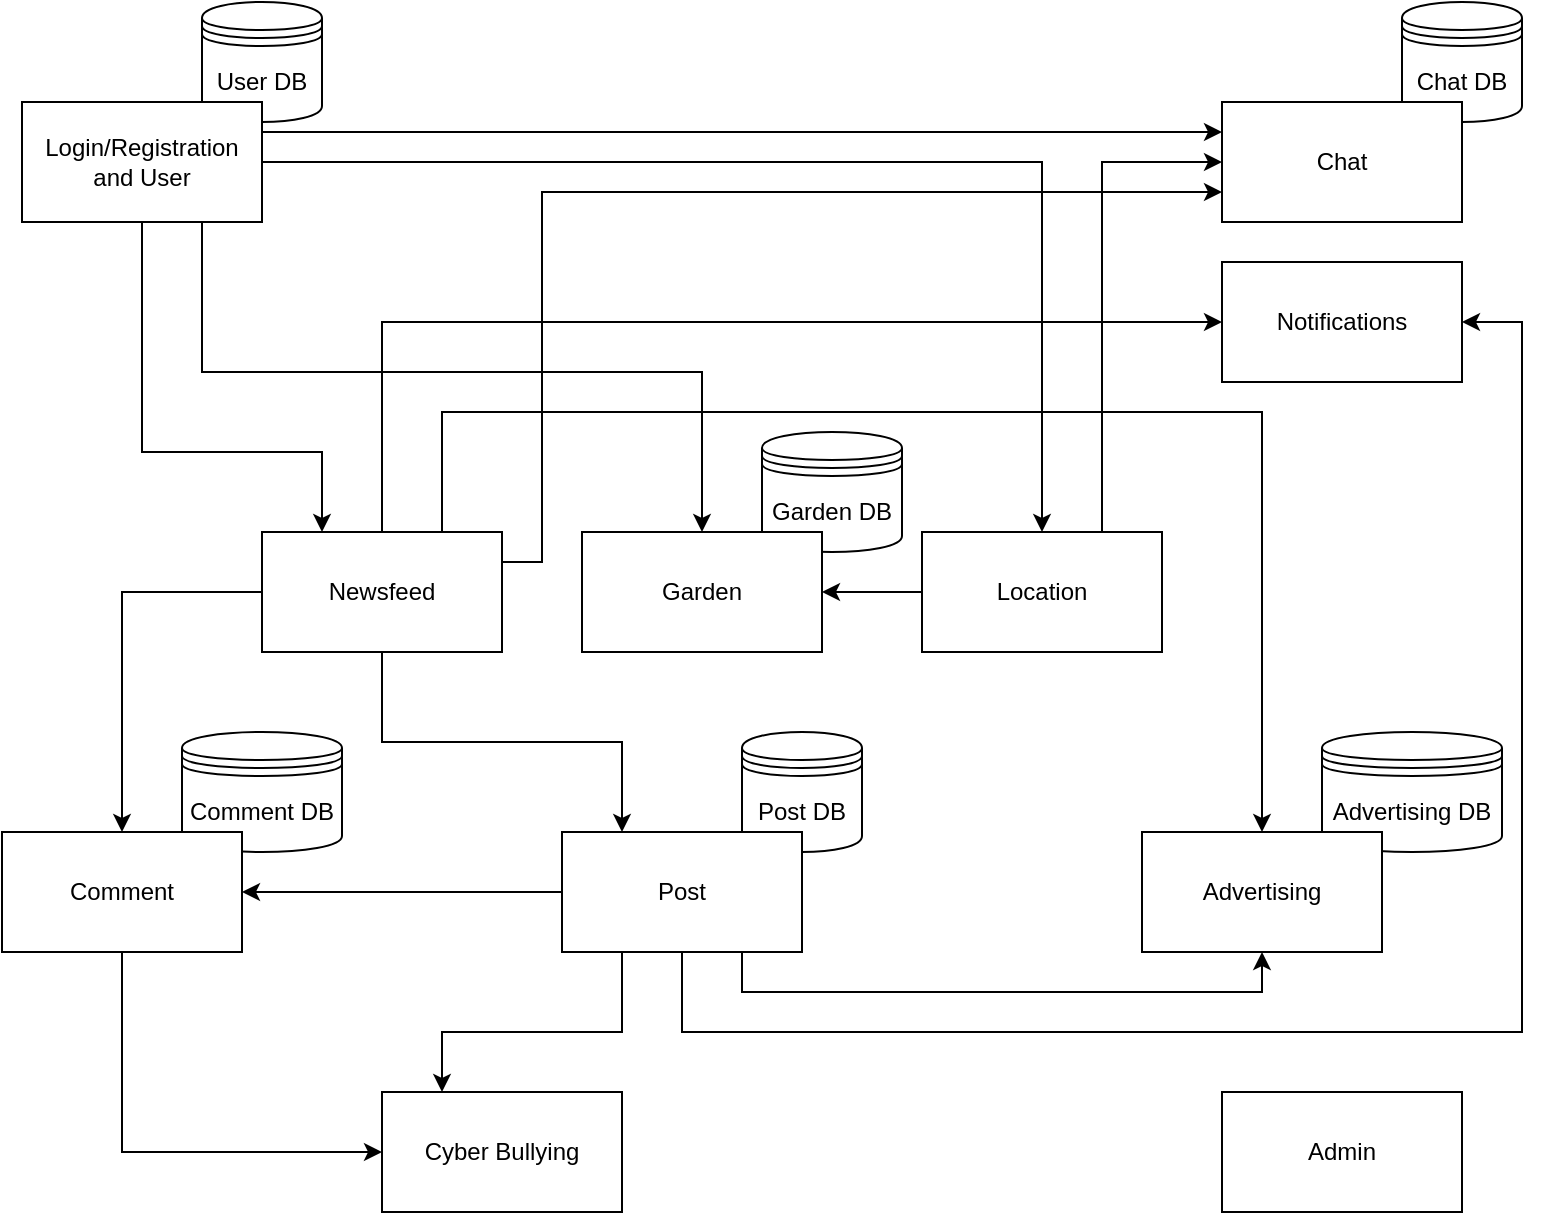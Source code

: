 <mxfile version="10.6.7" type="device"><diagram id="bQ7v5Z1kKgRzp1utDex5" name="Page-1"><mxGraphModel dx="1394" dy="771" grid="1" gridSize="10" guides="1" tooltips="1" connect="1" arrows="1" fold="1" page="1" pageScale="1" pageWidth="827" pageHeight="1169" math="0" shadow="0"><root><mxCell id="0"/><mxCell id="1" parent="0"/><mxCell id="YPjKdJVKaRNH1fI-8mwj-19" value="Advertising DB" style="shape=datastore;whiteSpace=wrap;html=1;" parent="1" vertex="1"><mxGeometry x="710" y="460" width="90" height="60" as="geometry"/></mxCell><mxCell id="YPjKdJVKaRNH1fI-8mwj-17" value="Post DB" style="shape=datastore;whiteSpace=wrap;html=1;" parent="1" vertex="1"><mxGeometry x="420" y="460" width="60" height="60" as="geometry"/></mxCell><mxCell id="YPjKdJVKaRNH1fI-8mwj-16" value="Comment DB" style="shape=datastore;whiteSpace=wrap;html=1;" parent="1" vertex="1"><mxGeometry x="140" y="460" width="80" height="60" as="geometry"/></mxCell><mxCell id="YPjKdJVKaRNH1fI-8mwj-15" value="Garden DB" style="shape=datastore;whiteSpace=wrap;html=1;" parent="1" vertex="1"><mxGeometry x="430" y="310" width="70" height="60" as="geometry"/></mxCell><mxCell id="YPjKdJVKaRNH1fI-8mwj-14" value="Chat DB" style="shape=datastore;whiteSpace=wrap;html=1;" parent="1" vertex="1"><mxGeometry x="750" y="95" width="60" height="60" as="geometry"/></mxCell><mxCell id="YPjKdJVKaRNH1fI-8mwj-13" value="User DB" style="shape=datastore;whiteSpace=wrap;html=1;" parent="1" vertex="1"><mxGeometry x="150" y="95" width="60" height="60" as="geometry"/></mxCell><mxCell id="YPjKdJVKaRNH1fI-8mwj-23" style="edgeStyle=orthogonalEdgeStyle;rounded=0;orthogonalLoop=1;jettySize=auto;html=1;exitX=1;exitY=0.25;exitDx=0;exitDy=0;entryX=0;entryY=0.25;entryDx=0;entryDy=0;" parent="1" source="YPjKdJVKaRNH1fI-8mwj-1" target="YPjKdJVKaRNH1fI-8mwj-2" edge="1"><mxGeometry relative="1" as="geometry"/></mxCell><mxCell id="YPjKdJVKaRNH1fI-8mwj-24" style="edgeStyle=orthogonalEdgeStyle;rounded=0;orthogonalLoop=1;jettySize=auto;html=1;exitX=1;exitY=0.5;exitDx=0;exitDy=0;" parent="1" source="YPjKdJVKaRNH1fI-8mwj-1" target="YPjKdJVKaRNH1fI-8mwj-6" edge="1"><mxGeometry relative="1" as="geometry"/></mxCell><mxCell id="YPjKdJVKaRNH1fI-8mwj-25" style="edgeStyle=orthogonalEdgeStyle;rounded=0;orthogonalLoop=1;jettySize=auto;html=1;exitX=0.75;exitY=1;exitDx=0;exitDy=0;entryX=0.5;entryY=0;entryDx=0;entryDy=0;" parent="1" source="YPjKdJVKaRNH1fI-8mwj-1" target="YPjKdJVKaRNH1fI-8mwj-4" edge="1"><mxGeometry relative="1" as="geometry"><Array as="points"><mxPoint x="150" y="280"/><mxPoint x="400" y="280"/></Array></mxGeometry></mxCell><mxCell id="YPjKdJVKaRNH1fI-8mwj-26" style="edgeStyle=orthogonalEdgeStyle;rounded=0;orthogonalLoop=1;jettySize=auto;html=1;exitX=0.5;exitY=1;exitDx=0;exitDy=0;entryX=0.25;entryY=0;entryDx=0;entryDy=0;" parent="1" source="YPjKdJVKaRNH1fI-8mwj-1" target="YPjKdJVKaRNH1fI-8mwj-3" edge="1"><mxGeometry relative="1" as="geometry"><Array as="points"><mxPoint x="120" y="320"/><mxPoint x="210" y="320"/></Array></mxGeometry></mxCell><mxCell id="YPjKdJVKaRNH1fI-8mwj-1" value="Login/Registration and User" style="rounded=0;whiteSpace=wrap;html=1;" parent="1" vertex="1"><mxGeometry x="60" y="145" width="120" height="60" as="geometry"/></mxCell><mxCell id="YPjKdJVKaRNH1fI-8mwj-2" value="Chat" style="rounded=0;whiteSpace=wrap;html=1;" parent="1" vertex="1"><mxGeometry x="660" y="145" width="120" height="60" as="geometry"/></mxCell><mxCell id="YPjKdJVKaRNH1fI-8mwj-27" style="edgeStyle=orthogonalEdgeStyle;rounded=0;orthogonalLoop=1;jettySize=auto;html=1;exitX=0;exitY=0.5;exitDx=0;exitDy=0;" parent="1" source="YPjKdJVKaRNH1fI-8mwj-3" target="YPjKdJVKaRNH1fI-8mwj-7" edge="1"><mxGeometry relative="1" as="geometry"/></mxCell><mxCell id="YPjKdJVKaRNH1fI-8mwj-28" style="edgeStyle=orthogonalEdgeStyle;rounded=0;orthogonalLoop=1;jettySize=auto;html=1;exitX=0.5;exitY=1;exitDx=0;exitDy=0;entryX=0.25;entryY=0;entryDx=0;entryDy=0;" parent="1" source="YPjKdJVKaRNH1fI-8mwj-3" target="YPjKdJVKaRNH1fI-8mwj-8" edge="1"><mxGeometry relative="1" as="geometry"/></mxCell><mxCell id="YPjKdJVKaRNH1fI-8mwj-30" style="edgeStyle=orthogonalEdgeStyle;rounded=0;orthogonalLoop=1;jettySize=auto;html=1;exitX=0.75;exitY=0;exitDx=0;exitDy=0;entryX=0.5;entryY=0;entryDx=0;entryDy=0;" parent="1" source="YPjKdJVKaRNH1fI-8mwj-3" target="YPjKdJVKaRNH1fI-8mwj-10" edge="1"><mxGeometry relative="1" as="geometry"><Array as="points"><mxPoint x="270" y="300"/><mxPoint x="680" y="300"/></Array></mxGeometry></mxCell><mxCell id="YPjKdJVKaRNH1fI-8mwj-31" style="edgeStyle=orthogonalEdgeStyle;rounded=0;orthogonalLoop=1;jettySize=auto;html=1;exitX=0.5;exitY=0;exitDx=0;exitDy=0;entryX=0;entryY=0.5;entryDx=0;entryDy=0;" parent="1" source="YPjKdJVKaRNH1fI-8mwj-3" target="YPjKdJVKaRNH1fI-8mwj-5" edge="1"><mxGeometry relative="1" as="geometry"><Array as="points"><mxPoint x="240" y="255"/></Array></mxGeometry></mxCell><mxCell id="YPjKdJVKaRNH1fI-8mwj-37" style="edgeStyle=orthogonalEdgeStyle;rounded=0;orthogonalLoop=1;jettySize=auto;html=1;exitX=1;exitY=0.25;exitDx=0;exitDy=0;entryX=0;entryY=0.75;entryDx=0;entryDy=0;" parent="1" source="YPjKdJVKaRNH1fI-8mwj-3" target="YPjKdJVKaRNH1fI-8mwj-2" edge="1"><mxGeometry relative="1" as="geometry"><Array as="points"><mxPoint x="320" y="375"/><mxPoint x="320" y="190"/></Array></mxGeometry></mxCell><mxCell id="YPjKdJVKaRNH1fI-8mwj-3" value="Newsfeed" style="rounded=0;whiteSpace=wrap;html=1;" parent="1" vertex="1"><mxGeometry x="180" y="360" width="120" height="60" as="geometry"/></mxCell><mxCell id="YPjKdJVKaRNH1fI-8mwj-4" value="Garden" style="rounded=0;whiteSpace=wrap;html=1;" parent="1" vertex="1"><mxGeometry x="340" y="360" width="120" height="60" as="geometry"/></mxCell><mxCell id="YPjKdJVKaRNH1fI-8mwj-5" value="&lt;div&gt;Notifications&lt;/div&gt;" style="rounded=0;whiteSpace=wrap;html=1;" parent="1" vertex="1"><mxGeometry x="660" y="225" width="120" height="60" as="geometry"/></mxCell><mxCell id="YPjKdJVKaRNH1fI-8mwj-32" style="edgeStyle=orthogonalEdgeStyle;rounded=0;orthogonalLoop=1;jettySize=auto;html=1;exitX=0;exitY=0.5;exitDx=0;exitDy=0;entryX=1;entryY=0.5;entryDx=0;entryDy=0;" parent="1" source="YPjKdJVKaRNH1fI-8mwj-6" target="YPjKdJVKaRNH1fI-8mwj-4" edge="1"><mxGeometry relative="1" as="geometry"/></mxCell><mxCell id="YPjKdJVKaRNH1fI-8mwj-39" style="edgeStyle=orthogonalEdgeStyle;rounded=0;orthogonalLoop=1;jettySize=auto;html=1;exitX=0.75;exitY=0;exitDx=0;exitDy=0;entryX=0;entryY=0.5;entryDx=0;entryDy=0;" parent="1" source="YPjKdJVKaRNH1fI-8mwj-6" target="YPjKdJVKaRNH1fI-8mwj-2" edge="1"><mxGeometry relative="1" as="geometry"/></mxCell><mxCell id="YPjKdJVKaRNH1fI-8mwj-6" value="Location" style="rounded=0;whiteSpace=wrap;html=1;" parent="1" vertex="1"><mxGeometry x="510" y="360" width="120" height="60" as="geometry"/></mxCell><mxCell id="YPjKdJVKaRNH1fI-8mwj-38" style="edgeStyle=orthogonalEdgeStyle;rounded=0;orthogonalLoop=1;jettySize=auto;html=1;exitX=0.5;exitY=1;exitDx=0;exitDy=0;entryX=0;entryY=0.5;entryDx=0;entryDy=0;" parent="1" source="YPjKdJVKaRNH1fI-8mwj-7" target="YPjKdJVKaRNH1fI-8mwj-11" edge="1"><mxGeometry relative="1" as="geometry"/></mxCell><mxCell id="YPjKdJVKaRNH1fI-8mwj-7" value="Comment" style="rounded=0;whiteSpace=wrap;html=1;" parent="1" vertex="1"><mxGeometry x="50" y="510" width="120" height="60" as="geometry"/></mxCell><mxCell id="YPjKdJVKaRNH1fI-8mwj-33" style="edgeStyle=orthogonalEdgeStyle;rounded=0;orthogonalLoop=1;jettySize=auto;html=1;exitX=0.25;exitY=1;exitDx=0;exitDy=0;entryX=0.25;entryY=0;entryDx=0;entryDy=0;" parent="1" source="YPjKdJVKaRNH1fI-8mwj-8" target="YPjKdJVKaRNH1fI-8mwj-11" edge="1"><mxGeometry relative="1" as="geometry"><Array as="points"><mxPoint x="360" y="610"/><mxPoint x="270" y="610"/></Array></mxGeometry></mxCell><mxCell id="YPjKdJVKaRNH1fI-8mwj-35" style="edgeStyle=orthogonalEdgeStyle;rounded=0;orthogonalLoop=1;jettySize=auto;html=1;exitX=0;exitY=0.5;exitDx=0;exitDy=0;entryX=1;entryY=0.5;entryDx=0;entryDy=0;exitPerimeter=0;" parent="1" source="YPjKdJVKaRNH1fI-8mwj-8" target="YPjKdJVKaRNH1fI-8mwj-7" edge="1"><mxGeometry relative="1" as="geometry"><Array as="points"><mxPoint x="190" y="540"/><mxPoint x="190" y="540"/></Array></mxGeometry></mxCell><mxCell id="YPjKdJVKaRNH1fI-8mwj-36" style="edgeStyle=orthogonalEdgeStyle;rounded=0;orthogonalLoop=1;jettySize=auto;html=1;exitX=0.75;exitY=1;exitDx=0;exitDy=0;entryX=0.5;entryY=1;entryDx=0;entryDy=0;" parent="1" source="YPjKdJVKaRNH1fI-8mwj-8" target="YPjKdJVKaRNH1fI-8mwj-10" edge="1"><mxGeometry relative="1" as="geometry"/></mxCell><mxCell id="YPjKdJVKaRNH1fI-8mwj-40" style="edgeStyle=orthogonalEdgeStyle;rounded=0;orthogonalLoop=1;jettySize=auto;html=1;exitX=0.5;exitY=1;exitDx=0;exitDy=0;entryX=1;entryY=0.5;entryDx=0;entryDy=0;" parent="1" source="YPjKdJVKaRNH1fI-8mwj-8" target="YPjKdJVKaRNH1fI-8mwj-5" edge="1"><mxGeometry relative="1" as="geometry"><Array as="points"><mxPoint x="390" y="610"/><mxPoint x="810" y="610"/><mxPoint x="810" y="255"/></Array></mxGeometry></mxCell><mxCell id="YPjKdJVKaRNH1fI-8mwj-8" value="Post" style="rounded=0;whiteSpace=wrap;html=1;" parent="1" vertex="1"><mxGeometry x="330" y="510" width="120" height="60" as="geometry"/></mxCell><mxCell id="YPjKdJVKaRNH1fI-8mwj-10" value="Advertising" style="rounded=0;whiteSpace=wrap;html=1;" parent="1" vertex="1"><mxGeometry x="620" y="510" width="120" height="60" as="geometry"/></mxCell><mxCell id="YPjKdJVKaRNH1fI-8mwj-11" value="Cyber Bullying" style="rounded=0;whiteSpace=wrap;html=1;" parent="1" vertex="1"><mxGeometry x="240" y="640" width="120" height="60" as="geometry"/></mxCell><mxCell id="YPjKdJVKaRNH1fI-8mwj-12" value="Admin" style="rounded=0;whiteSpace=wrap;html=1;" parent="1" vertex="1"><mxGeometry x="660" y="640" width="120" height="60" as="geometry"/></mxCell></root></mxGraphModel></diagram></mxfile>